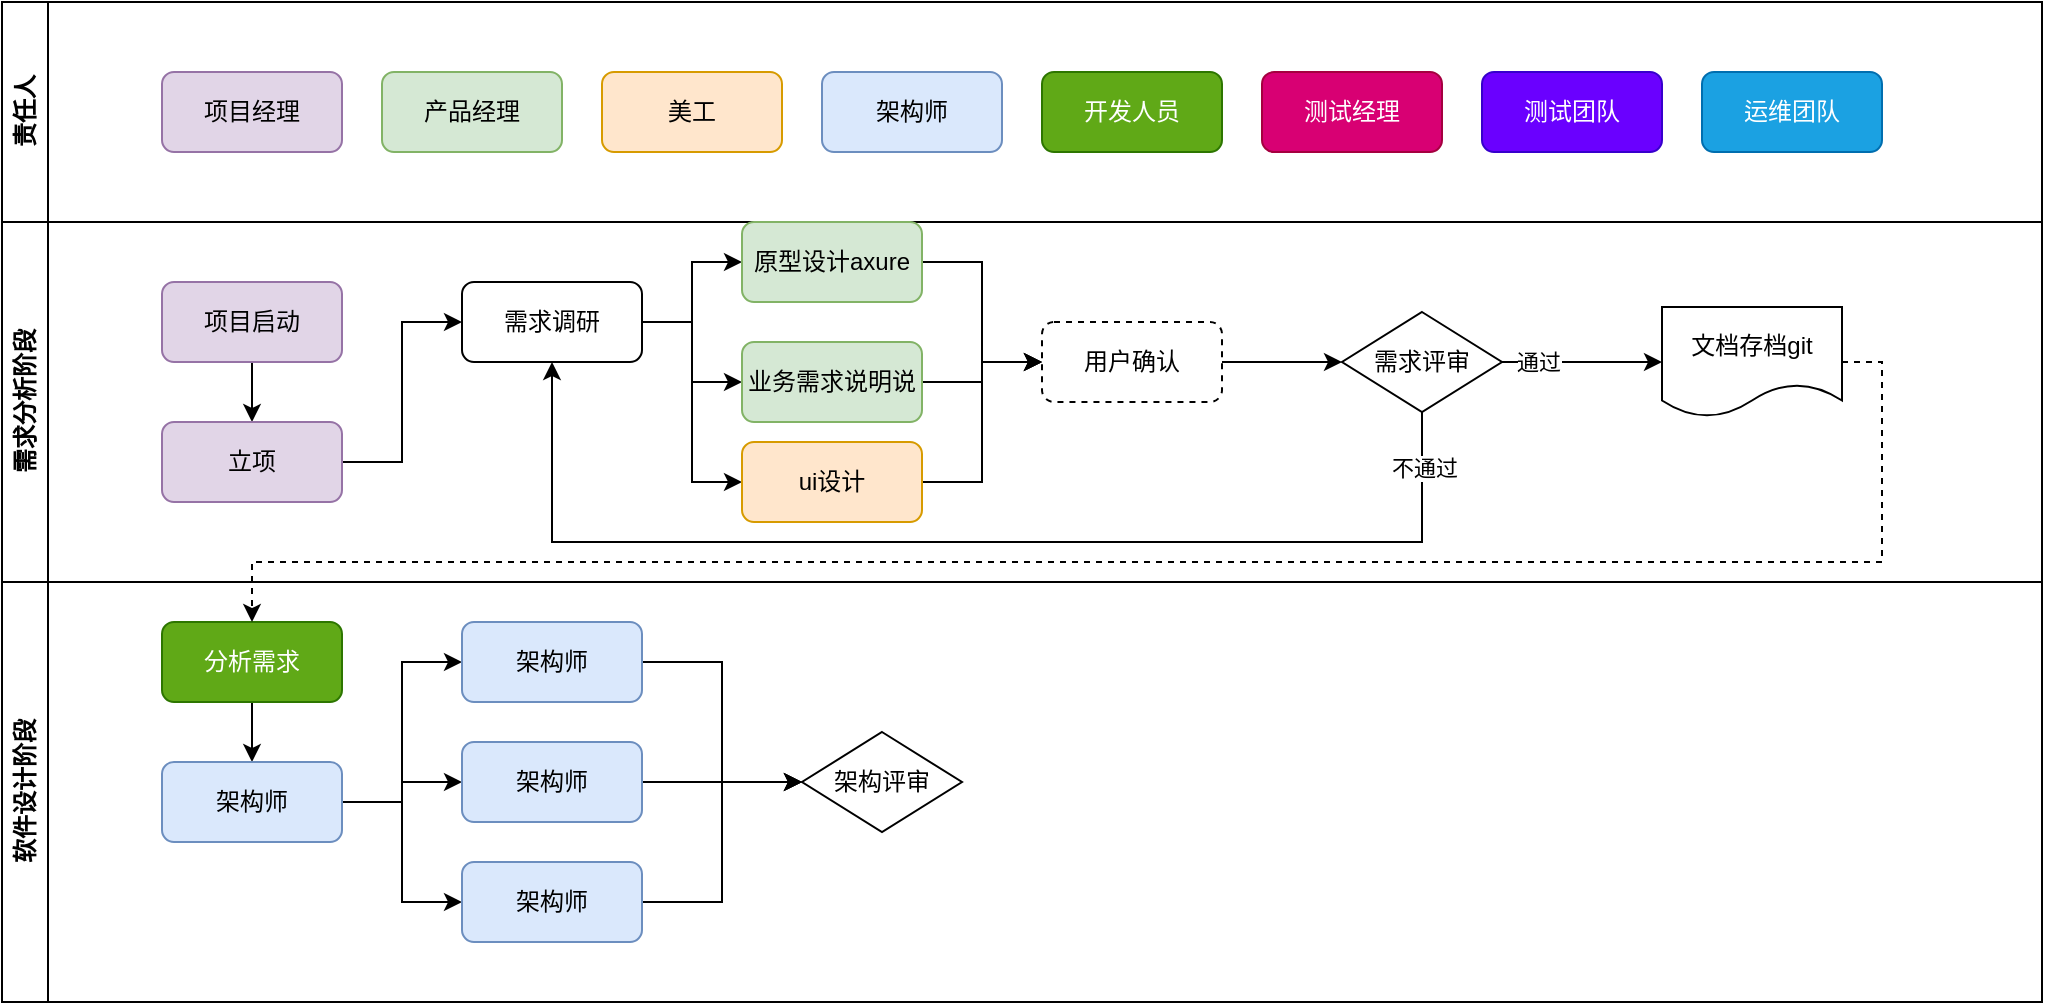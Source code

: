 <mxfile version="21.6.1" type="github">
  <diagram name="Page-1" id="74e2e168-ea6b-b213-b513-2b3c1d86103e">
    <mxGraphModel dx="1195" dy="663" grid="1" gridSize="10" guides="1" tooltips="1" connect="1" arrows="1" fold="1" page="1" pageScale="1" pageWidth="1100" pageHeight="850" background="none" math="0" shadow="0">
      <root>
        <mxCell id="0" />
        <mxCell id="1" parent="0" />
        <mxCell id="TeHgW-a035bteJpnQWDR-2" value="责任人" style="swimlane;horizontal=0;whiteSpace=wrap;html=1;verticalAlign=middle;labelPosition=center;verticalLabelPosition=middle;align=center;flipV=0;flipH=0;movable=0;resizable=0;rotatable=0;deletable=0;editable=0;locked=1;connectable=0;" vertex="1" parent="1">
          <mxGeometry x="40" y="90" width="1020" height="110" as="geometry" />
        </mxCell>
        <mxCell id="TeHgW-a035bteJpnQWDR-5" value="项目经理" style="rounded=1;whiteSpace=wrap;html=1;labelBackgroundColor=none;fillColor=#e1d5e7;strokeColor=#9673a6;" vertex="1" parent="TeHgW-a035bteJpnQWDR-2">
          <mxGeometry x="80" y="35" width="90" height="40" as="geometry" />
        </mxCell>
        <mxCell id="TeHgW-a035bteJpnQWDR-9" value="产品经理" style="rounded=1;whiteSpace=wrap;html=1;fillColor=#d5e8d4;strokeColor=#82b366;" vertex="1" parent="TeHgW-a035bteJpnQWDR-2">
          <mxGeometry x="190" y="35" width="90" height="40" as="geometry" />
        </mxCell>
        <mxCell id="TeHgW-a035bteJpnQWDR-10" value="美工" style="rounded=1;whiteSpace=wrap;html=1;fillColor=#ffe6cc;strokeColor=#d79b00;" vertex="1" parent="TeHgW-a035bteJpnQWDR-2">
          <mxGeometry x="300" y="35" width="90" height="40" as="geometry" />
        </mxCell>
        <mxCell id="TeHgW-a035bteJpnQWDR-11" value="架构师" style="rounded=1;whiteSpace=wrap;html=1;fillColor=#dae8fc;strokeColor=#6c8ebf;" vertex="1" parent="TeHgW-a035bteJpnQWDR-2">
          <mxGeometry x="410" y="35" width="90" height="40" as="geometry" />
        </mxCell>
        <mxCell id="TeHgW-a035bteJpnQWDR-12" value="开发人员" style="rounded=1;whiteSpace=wrap;html=1;fillColor=#60a917;fontColor=#ffffff;strokeColor=#2D7600;" vertex="1" parent="TeHgW-a035bteJpnQWDR-2">
          <mxGeometry x="520" y="35" width="90" height="40" as="geometry" />
        </mxCell>
        <mxCell id="TeHgW-a035bteJpnQWDR-13" value="测试经理" style="rounded=1;whiteSpace=wrap;html=1;fillColor=#d80073;strokeColor=#A50040;fontColor=#ffffff;" vertex="1" parent="TeHgW-a035bteJpnQWDR-2">
          <mxGeometry x="630" y="35" width="90" height="40" as="geometry" />
        </mxCell>
        <mxCell id="TeHgW-a035bteJpnQWDR-14" value="测试团队" style="rounded=1;whiteSpace=wrap;html=1;fillColor=#6a00ff;fontColor=#ffffff;strokeColor=#3700CC;" vertex="1" parent="TeHgW-a035bteJpnQWDR-2">
          <mxGeometry x="740" y="35" width="90" height="40" as="geometry" />
        </mxCell>
        <mxCell id="TeHgW-a035bteJpnQWDR-15" value="运维团队" style="rounded=1;whiteSpace=wrap;html=1;fillColor=#1ba1e2;fontColor=#ffffff;strokeColor=#006EAF;" vertex="1" parent="TeHgW-a035bteJpnQWDR-2">
          <mxGeometry x="850" y="35" width="90" height="40" as="geometry" />
        </mxCell>
        <mxCell id="TeHgW-a035bteJpnQWDR-3" value="需求分析阶段" style="swimlane;horizontal=0;whiteSpace=wrap;html=1;movable=0;resizable=0;rotatable=0;deletable=0;editable=0;locked=1;connectable=0;" vertex="1" parent="1">
          <mxGeometry x="40" y="200" width="1020" height="180" as="geometry" />
        </mxCell>
        <mxCell id="TeHgW-a035bteJpnQWDR-18" value="" style="edgeStyle=orthogonalEdgeStyle;rounded=0;orthogonalLoop=1;jettySize=auto;html=1;" edge="1" parent="TeHgW-a035bteJpnQWDR-3" source="TeHgW-a035bteJpnQWDR-16" target="TeHgW-a035bteJpnQWDR-17">
          <mxGeometry relative="1" as="geometry" />
        </mxCell>
        <mxCell id="TeHgW-a035bteJpnQWDR-16" value="项目启动" style="rounded=1;whiteSpace=wrap;html=1;labelBackgroundColor=none;fillColor=#e1d5e7;strokeColor=#9673a6;" vertex="1" parent="TeHgW-a035bteJpnQWDR-3">
          <mxGeometry x="80" y="30" width="90" height="40" as="geometry" />
        </mxCell>
        <mxCell id="TeHgW-a035bteJpnQWDR-20" style="edgeStyle=orthogonalEdgeStyle;rounded=0;orthogonalLoop=1;jettySize=auto;html=1;exitX=1;exitY=0.5;exitDx=0;exitDy=0;entryX=0;entryY=0.5;entryDx=0;entryDy=0;" edge="1" parent="TeHgW-a035bteJpnQWDR-3" source="TeHgW-a035bteJpnQWDR-17" target="TeHgW-a035bteJpnQWDR-19">
          <mxGeometry relative="1" as="geometry" />
        </mxCell>
        <mxCell id="TeHgW-a035bteJpnQWDR-17" value="立项" style="rounded=1;whiteSpace=wrap;html=1;labelBackgroundColor=none;fillColor=#e1d5e7;strokeColor=#9673a6;" vertex="1" parent="TeHgW-a035bteJpnQWDR-3">
          <mxGeometry x="80" y="100" width="90" height="40" as="geometry" />
        </mxCell>
        <mxCell id="TeHgW-a035bteJpnQWDR-27" style="edgeStyle=orthogonalEdgeStyle;rounded=0;orthogonalLoop=1;jettySize=auto;html=1;exitX=1;exitY=0.5;exitDx=0;exitDy=0;" edge="1" parent="TeHgW-a035bteJpnQWDR-3" source="TeHgW-a035bteJpnQWDR-19" target="TeHgW-a035bteJpnQWDR-21">
          <mxGeometry relative="1" as="geometry" />
        </mxCell>
        <mxCell id="TeHgW-a035bteJpnQWDR-28" style="edgeStyle=orthogonalEdgeStyle;rounded=0;orthogonalLoop=1;jettySize=auto;html=1;exitX=1;exitY=0.5;exitDx=0;exitDy=0;" edge="1" parent="TeHgW-a035bteJpnQWDR-3" source="TeHgW-a035bteJpnQWDR-19" target="TeHgW-a035bteJpnQWDR-22">
          <mxGeometry relative="1" as="geometry" />
        </mxCell>
        <mxCell id="TeHgW-a035bteJpnQWDR-29" style="edgeStyle=orthogonalEdgeStyle;rounded=0;orthogonalLoop=1;jettySize=auto;html=1;exitX=1;exitY=0.5;exitDx=0;exitDy=0;entryX=0;entryY=0.5;entryDx=0;entryDy=0;" edge="1" parent="TeHgW-a035bteJpnQWDR-3" source="TeHgW-a035bteJpnQWDR-19" target="TeHgW-a035bteJpnQWDR-24">
          <mxGeometry relative="1" as="geometry" />
        </mxCell>
        <mxCell id="TeHgW-a035bteJpnQWDR-19" value="需求调研" style="rounded=1;whiteSpace=wrap;html=1;labelBackgroundColor=none;" vertex="1" parent="TeHgW-a035bteJpnQWDR-3">
          <mxGeometry x="230" y="30" width="90" height="40" as="geometry" />
        </mxCell>
        <mxCell id="TeHgW-a035bteJpnQWDR-31" style="edgeStyle=orthogonalEdgeStyle;rounded=0;orthogonalLoop=1;jettySize=auto;html=1;exitX=1;exitY=0.5;exitDx=0;exitDy=0;entryX=0;entryY=0.5;entryDx=0;entryDy=0;" edge="1" parent="TeHgW-a035bteJpnQWDR-3" source="TeHgW-a035bteJpnQWDR-21" target="TeHgW-a035bteJpnQWDR-30">
          <mxGeometry relative="1" as="geometry" />
        </mxCell>
        <mxCell id="TeHgW-a035bteJpnQWDR-21" value="原型设计axure" style="rounded=1;whiteSpace=wrap;html=1;fillColor=#d5e8d4;strokeColor=#82b366;" vertex="1" parent="TeHgW-a035bteJpnQWDR-3">
          <mxGeometry x="370" width="90" height="40" as="geometry" />
        </mxCell>
        <mxCell id="TeHgW-a035bteJpnQWDR-32" style="edgeStyle=orthogonalEdgeStyle;rounded=0;orthogonalLoop=1;jettySize=auto;html=1;exitX=1;exitY=0.5;exitDx=0;exitDy=0;entryX=0;entryY=0.5;entryDx=0;entryDy=0;" edge="1" parent="TeHgW-a035bteJpnQWDR-3" source="TeHgW-a035bteJpnQWDR-22" target="TeHgW-a035bteJpnQWDR-30">
          <mxGeometry relative="1" as="geometry" />
        </mxCell>
        <mxCell id="TeHgW-a035bteJpnQWDR-22" value="业务需求说明说" style="rounded=1;whiteSpace=wrap;html=1;fillColor=#d5e8d4;strokeColor=#82b366;" vertex="1" parent="TeHgW-a035bteJpnQWDR-3">
          <mxGeometry x="370" y="60" width="90" height="40" as="geometry" />
        </mxCell>
        <mxCell id="TeHgW-a035bteJpnQWDR-33" style="edgeStyle=orthogonalEdgeStyle;rounded=0;orthogonalLoop=1;jettySize=auto;html=1;exitX=1;exitY=0.5;exitDx=0;exitDy=0;entryX=0;entryY=0.5;entryDx=0;entryDy=0;" edge="1" parent="TeHgW-a035bteJpnQWDR-3" source="TeHgW-a035bteJpnQWDR-24" target="TeHgW-a035bteJpnQWDR-30">
          <mxGeometry relative="1" as="geometry" />
        </mxCell>
        <mxCell id="TeHgW-a035bteJpnQWDR-24" value="ui设计" style="rounded=1;whiteSpace=wrap;html=1;fillColor=#ffe6cc;strokeColor=#d79b00;" vertex="1" parent="TeHgW-a035bteJpnQWDR-3">
          <mxGeometry x="370" y="110" width="90" height="40" as="geometry" />
        </mxCell>
        <mxCell id="TeHgW-a035bteJpnQWDR-35" style="edgeStyle=orthogonalEdgeStyle;rounded=0;orthogonalLoop=1;jettySize=auto;html=1;exitX=1;exitY=0.5;exitDx=0;exitDy=0;" edge="1" parent="TeHgW-a035bteJpnQWDR-3" source="TeHgW-a035bteJpnQWDR-30" target="TeHgW-a035bteJpnQWDR-34">
          <mxGeometry relative="1" as="geometry" />
        </mxCell>
        <mxCell id="TeHgW-a035bteJpnQWDR-30" value="用户确认" style="rounded=1;whiteSpace=wrap;html=1;labelBackgroundColor=none;dashed=1;" vertex="1" parent="TeHgW-a035bteJpnQWDR-3">
          <mxGeometry x="520" y="50" width="90" height="40" as="geometry" />
        </mxCell>
        <mxCell id="TeHgW-a035bteJpnQWDR-36" style="edgeStyle=orthogonalEdgeStyle;rounded=0;orthogonalLoop=1;jettySize=auto;html=1;exitX=0.5;exitY=1;exitDx=0;exitDy=0;entryX=0.5;entryY=1;entryDx=0;entryDy=0;" edge="1" parent="TeHgW-a035bteJpnQWDR-3" source="TeHgW-a035bteJpnQWDR-34" target="TeHgW-a035bteJpnQWDR-19">
          <mxGeometry relative="1" as="geometry">
            <Array as="points">
              <mxPoint x="710" y="160" />
              <mxPoint x="275" y="160" />
            </Array>
          </mxGeometry>
        </mxCell>
        <mxCell id="TeHgW-a035bteJpnQWDR-37" value="不通过" style="edgeLabel;html=1;align=center;verticalAlign=middle;resizable=0;points=[];" vertex="1" connectable="0" parent="TeHgW-a035bteJpnQWDR-36">
          <mxGeometry x="-0.905" y="1" relative="1" as="geometry">
            <mxPoint as="offset" />
          </mxGeometry>
        </mxCell>
        <mxCell id="TeHgW-a035bteJpnQWDR-39" value="" style="edgeStyle=orthogonalEdgeStyle;rounded=0;orthogonalLoop=1;jettySize=auto;html=1;" edge="1" parent="TeHgW-a035bteJpnQWDR-3" source="TeHgW-a035bteJpnQWDR-34" target="TeHgW-a035bteJpnQWDR-38">
          <mxGeometry relative="1" as="geometry" />
        </mxCell>
        <mxCell id="TeHgW-a035bteJpnQWDR-42" value="通过" style="edgeLabel;html=1;align=center;verticalAlign=middle;resizable=0;points=[];" vertex="1" connectable="0" parent="TeHgW-a035bteJpnQWDR-39">
          <mxGeometry x="-0.562" relative="1" as="geometry">
            <mxPoint as="offset" />
          </mxGeometry>
        </mxCell>
        <mxCell id="TeHgW-a035bteJpnQWDR-34" value="需求评审" style="rhombus;whiteSpace=wrap;html=1;" vertex="1" parent="TeHgW-a035bteJpnQWDR-3">
          <mxGeometry x="670" y="45" width="80" height="50" as="geometry" />
        </mxCell>
        <mxCell id="TeHgW-a035bteJpnQWDR-38" value="文档存档git" style="shape=document;whiteSpace=wrap;html=1;boundedLbl=1;movable=1;resizable=1;rotatable=1;deletable=1;editable=1;locked=0;connectable=1;" vertex="1" parent="TeHgW-a035bteJpnQWDR-3">
          <mxGeometry x="830" y="42.5" width="90" height="55" as="geometry" />
        </mxCell>
        <mxCell id="TeHgW-a035bteJpnQWDR-4" value="软件设计阶段" style="swimlane;horizontal=0;whiteSpace=wrap;html=1;" vertex="1" parent="1">
          <mxGeometry x="40" y="380" width="1020" height="210" as="geometry" />
        </mxCell>
        <mxCell id="TeHgW-a035bteJpnQWDR-53" value="" style="edgeStyle=orthogonalEdgeStyle;rounded=0;orthogonalLoop=1;jettySize=auto;html=1;" edge="1" parent="TeHgW-a035bteJpnQWDR-4" source="TeHgW-a035bteJpnQWDR-40" target="TeHgW-a035bteJpnQWDR-43">
          <mxGeometry relative="1" as="geometry" />
        </mxCell>
        <mxCell id="TeHgW-a035bteJpnQWDR-40" value="分析需求" style="rounded=1;whiteSpace=wrap;html=1;fillColor=#60a917;fontColor=#ffffff;strokeColor=#2D7600;" vertex="1" parent="TeHgW-a035bteJpnQWDR-4">
          <mxGeometry x="80" y="20" width="90" height="40" as="geometry" />
        </mxCell>
        <mxCell id="TeHgW-a035bteJpnQWDR-54" style="edgeStyle=orthogonalEdgeStyle;rounded=0;orthogonalLoop=1;jettySize=auto;html=1;exitX=1;exitY=0.5;exitDx=0;exitDy=0;entryX=0;entryY=0.5;entryDx=0;entryDy=0;" edge="1" parent="TeHgW-a035bteJpnQWDR-4" source="TeHgW-a035bteJpnQWDR-43" target="TeHgW-a035bteJpnQWDR-45">
          <mxGeometry relative="1" as="geometry" />
        </mxCell>
        <mxCell id="TeHgW-a035bteJpnQWDR-55" style="edgeStyle=orthogonalEdgeStyle;rounded=0;orthogonalLoop=1;jettySize=auto;html=1;exitX=1;exitY=0.5;exitDx=0;exitDy=0;" edge="1" parent="TeHgW-a035bteJpnQWDR-4" source="TeHgW-a035bteJpnQWDR-43" target="TeHgW-a035bteJpnQWDR-50">
          <mxGeometry relative="1" as="geometry" />
        </mxCell>
        <mxCell id="TeHgW-a035bteJpnQWDR-56" style="edgeStyle=orthogonalEdgeStyle;rounded=0;orthogonalLoop=1;jettySize=auto;html=1;exitX=1;exitY=0.5;exitDx=0;exitDy=0;entryX=0;entryY=0.5;entryDx=0;entryDy=0;" edge="1" parent="TeHgW-a035bteJpnQWDR-4" source="TeHgW-a035bteJpnQWDR-43" target="TeHgW-a035bteJpnQWDR-51">
          <mxGeometry relative="1" as="geometry" />
        </mxCell>
        <mxCell id="TeHgW-a035bteJpnQWDR-43" value="架构师" style="rounded=1;whiteSpace=wrap;html=1;fillColor=#dae8fc;strokeColor=#6c8ebf;" vertex="1" parent="TeHgW-a035bteJpnQWDR-4">
          <mxGeometry x="80" y="90" width="90" height="40" as="geometry" />
        </mxCell>
        <mxCell id="TeHgW-a035bteJpnQWDR-58" style="edgeStyle=orthogonalEdgeStyle;rounded=0;orthogonalLoop=1;jettySize=auto;html=1;exitX=1;exitY=0.5;exitDx=0;exitDy=0;entryX=0;entryY=0.5;entryDx=0;entryDy=0;" edge="1" parent="TeHgW-a035bteJpnQWDR-4" source="TeHgW-a035bteJpnQWDR-45" target="TeHgW-a035bteJpnQWDR-52">
          <mxGeometry relative="1" as="geometry" />
        </mxCell>
        <mxCell id="TeHgW-a035bteJpnQWDR-45" value="架构师" style="rounded=1;whiteSpace=wrap;html=1;fillColor=#dae8fc;strokeColor=#6c8ebf;" vertex="1" parent="TeHgW-a035bteJpnQWDR-4">
          <mxGeometry x="230" y="20" width="90" height="40" as="geometry" />
        </mxCell>
        <mxCell id="TeHgW-a035bteJpnQWDR-61" style="edgeStyle=orthogonalEdgeStyle;rounded=0;orthogonalLoop=1;jettySize=auto;html=1;exitX=1;exitY=0.5;exitDx=0;exitDy=0;entryX=0;entryY=0.5;entryDx=0;entryDy=0;" edge="1" parent="TeHgW-a035bteJpnQWDR-4" source="TeHgW-a035bteJpnQWDR-50" target="TeHgW-a035bteJpnQWDR-52">
          <mxGeometry relative="1" as="geometry" />
        </mxCell>
        <mxCell id="TeHgW-a035bteJpnQWDR-50" value="架构师" style="rounded=1;whiteSpace=wrap;html=1;fillColor=#dae8fc;strokeColor=#6c8ebf;" vertex="1" parent="TeHgW-a035bteJpnQWDR-4">
          <mxGeometry x="230" y="80" width="90" height="40" as="geometry" />
        </mxCell>
        <mxCell id="TeHgW-a035bteJpnQWDR-60" style="edgeStyle=orthogonalEdgeStyle;rounded=0;orthogonalLoop=1;jettySize=auto;html=1;exitX=1;exitY=0.5;exitDx=0;exitDy=0;entryX=0;entryY=0.5;entryDx=0;entryDy=0;" edge="1" parent="TeHgW-a035bteJpnQWDR-4" source="TeHgW-a035bteJpnQWDR-51" target="TeHgW-a035bteJpnQWDR-52">
          <mxGeometry relative="1" as="geometry">
            <mxPoint x="400" y="100" as="targetPoint" />
            <Array as="points">
              <mxPoint x="360" y="160" />
              <mxPoint x="360" y="100" />
            </Array>
          </mxGeometry>
        </mxCell>
        <mxCell id="TeHgW-a035bteJpnQWDR-51" value="架构师" style="rounded=1;whiteSpace=wrap;html=1;fillColor=#dae8fc;strokeColor=#6c8ebf;" vertex="1" parent="TeHgW-a035bteJpnQWDR-4">
          <mxGeometry x="230" y="140" width="90" height="40" as="geometry" />
        </mxCell>
        <mxCell id="TeHgW-a035bteJpnQWDR-52" value="架构评审" style="rhombus;whiteSpace=wrap;html=1;" vertex="1" parent="TeHgW-a035bteJpnQWDR-4">
          <mxGeometry x="400" y="75" width="80" height="50" as="geometry" />
        </mxCell>
        <mxCell id="TeHgW-a035bteJpnQWDR-41" style="edgeStyle=orthogonalEdgeStyle;rounded=0;orthogonalLoop=1;jettySize=auto;html=1;exitX=1;exitY=0.5;exitDx=0;exitDy=0;dashed=1;" edge="1" parent="1" source="TeHgW-a035bteJpnQWDR-38" target="TeHgW-a035bteJpnQWDR-40">
          <mxGeometry relative="1" as="geometry">
            <Array as="points">
              <mxPoint x="980" y="270" />
              <mxPoint x="980" y="370" />
              <mxPoint x="165" y="370" />
            </Array>
          </mxGeometry>
        </mxCell>
      </root>
    </mxGraphModel>
  </diagram>
</mxfile>
